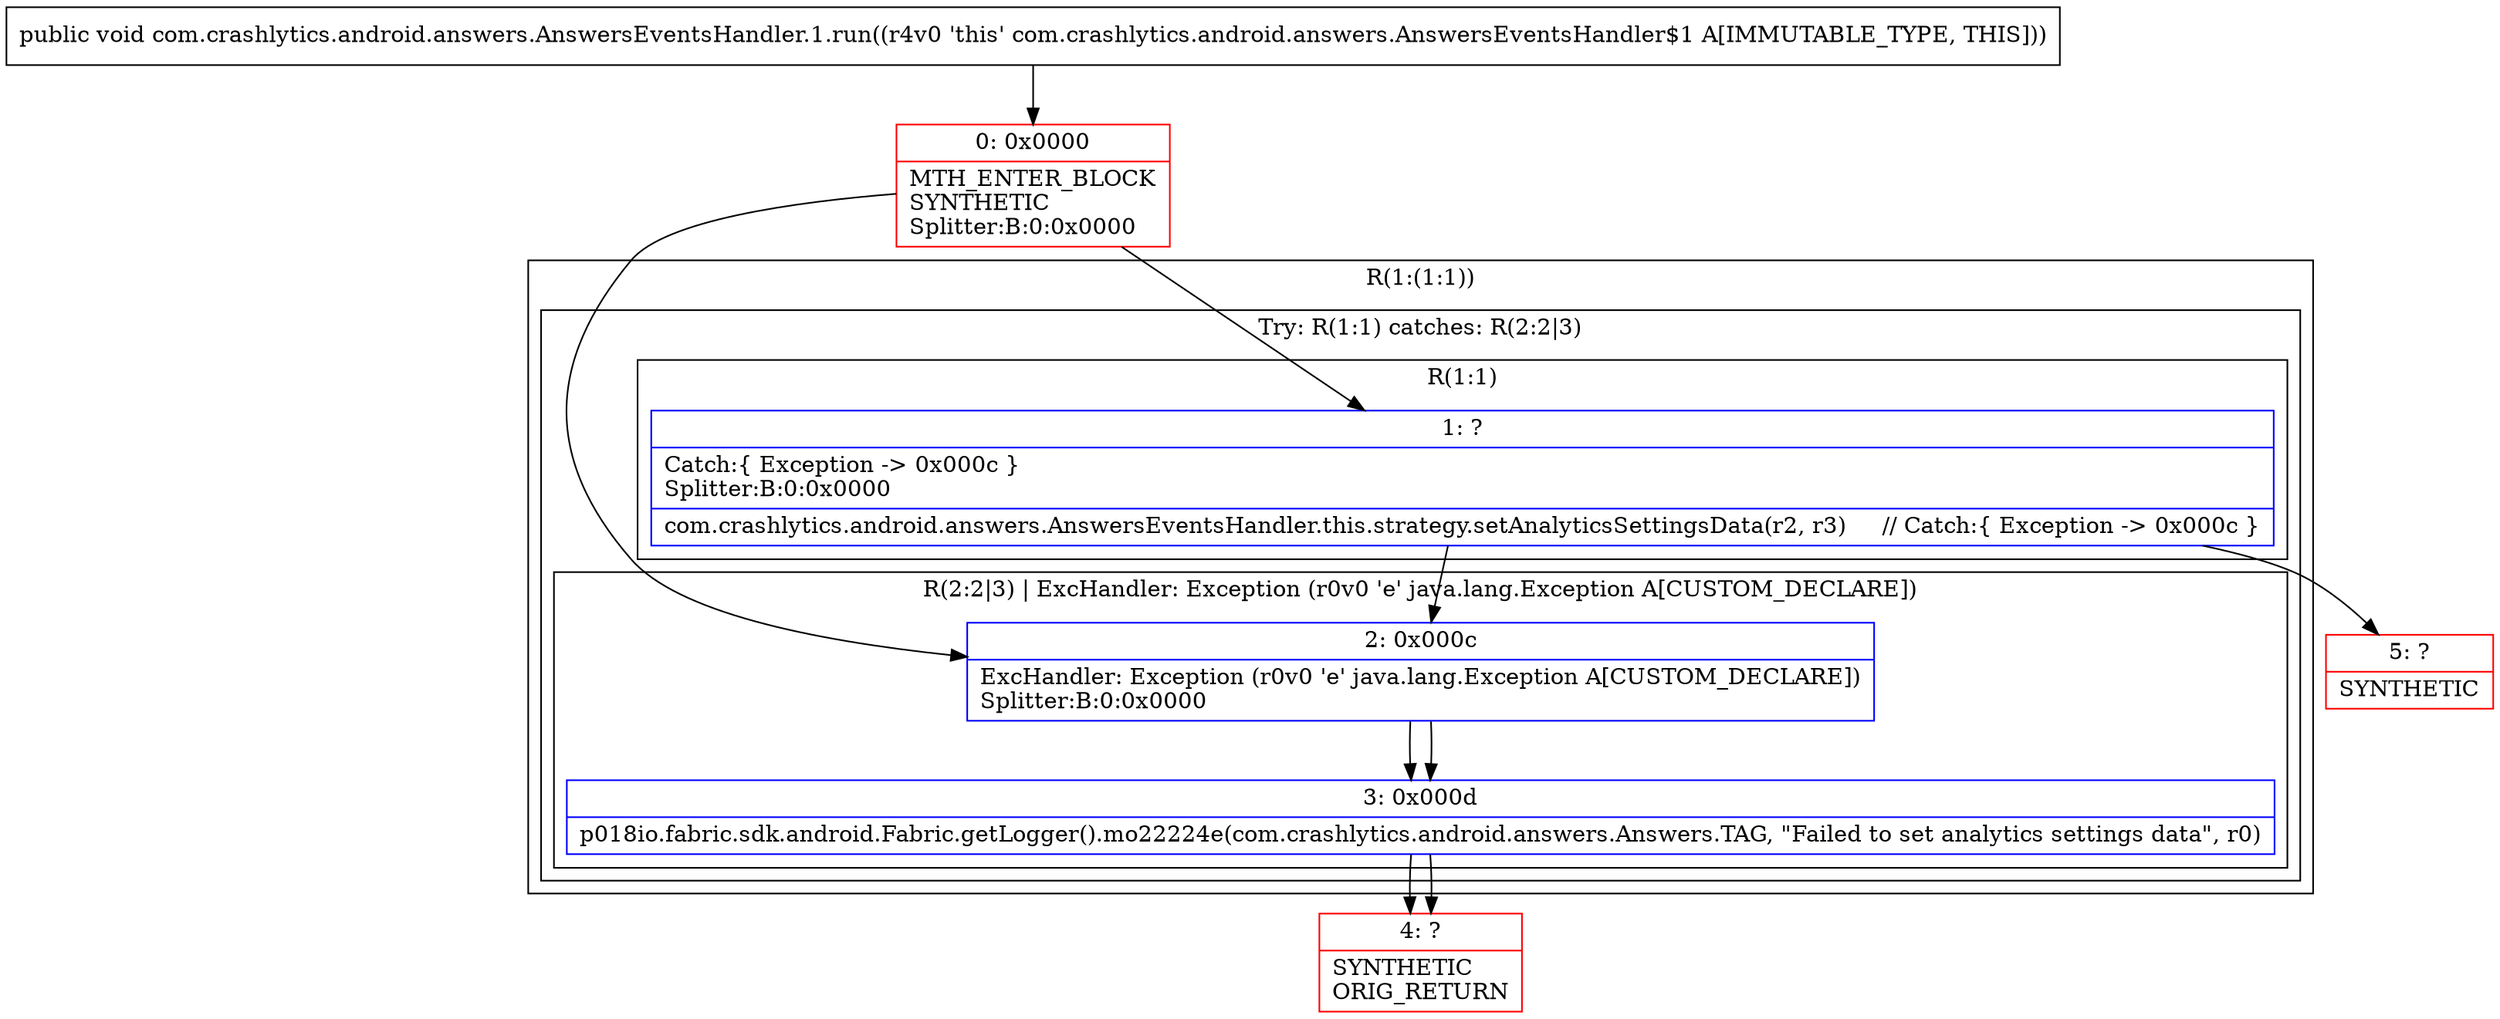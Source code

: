 digraph "CFG forcom.crashlytics.android.answers.AnswersEventsHandler.1.run()V" {
subgraph cluster_Region_37258437 {
label = "R(1:(1:1))";
node [shape=record,color=blue];
subgraph cluster_TryCatchRegion_936657506 {
label = "Try: R(1:1) catches: R(2:2|3)";
node [shape=record,color=blue];
subgraph cluster_Region_638877157 {
label = "R(1:1)";
node [shape=record,color=blue];
Node_1 [shape=record,label="{1\:\ ?|Catch:\{ Exception \-\> 0x000c \}\lSplitter:B:0:0x0000\l|com.crashlytics.android.answers.AnswersEventsHandler.this.strategy.setAnalyticsSettingsData(r2, r3)     \/\/ Catch:\{ Exception \-\> 0x000c \}\l}"];
}
subgraph cluster_Region_1525182791 {
label = "R(2:2|3) | ExcHandler: Exception (r0v0 'e' java.lang.Exception A[CUSTOM_DECLARE])\l";
node [shape=record,color=blue];
Node_2 [shape=record,label="{2\:\ 0x000c|ExcHandler: Exception (r0v0 'e' java.lang.Exception A[CUSTOM_DECLARE])\lSplitter:B:0:0x0000\l}"];
Node_3 [shape=record,label="{3\:\ 0x000d|p018io.fabric.sdk.android.Fabric.getLogger().mo22224e(com.crashlytics.android.answers.Answers.TAG, \"Failed to set analytics settings data\", r0)\l}"];
}
}
}
subgraph cluster_Region_1525182791 {
label = "R(2:2|3) | ExcHandler: Exception (r0v0 'e' java.lang.Exception A[CUSTOM_DECLARE])\l";
node [shape=record,color=blue];
Node_2 [shape=record,label="{2\:\ 0x000c|ExcHandler: Exception (r0v0 'e' java.lang.Exception A[CUSTOM_DECLARE])\lSplitter:B:0:0x0000\l}"];
Node_3 [shape=record,label="{3\:\ 0x000d|p018io.fabric.sdk.android.Fabric.getLogger().mo22224e(com.crashlytics.android.answers.Answers.TAG, \"Failed to set analytics settings data\", r0)\l}"];
}
Node_0 [shape=record,color=red,label="{0\:\ 0x0000|MTH_ENTER_BLOCK\lSYNTHETIC\lSplitter:B:0:0x0000\l}"];
Node_4 [shape=record,color=red,label="{4\:\ ?|SYNTHETIC\lORIG_RETURN\l}"];
Node_5 [shape=record,color=red,label="{5\:\ ?|SYNTHETIC\l}"];
MethodNode[shape=record,label="{public void com.crashlytics.android.answers.AnswersEventsHandler.1.run((r4v0 'this' com.crashlytics.android.answers.AnswersEventsHandler$1 A[IMMUTABLE_TYPE, THIS])) }"];
MethodNode -> Node_0;
Node_1 -> Node_2;
Node_1 -> Node_5;
Node_2 -> Node_3;
Node_3 -> Node_4;
Node_2 -> Node_3;
Node_3 -> Node_4;
Node_0 -> Node_1;
Node_0 -> Node_2;
}

